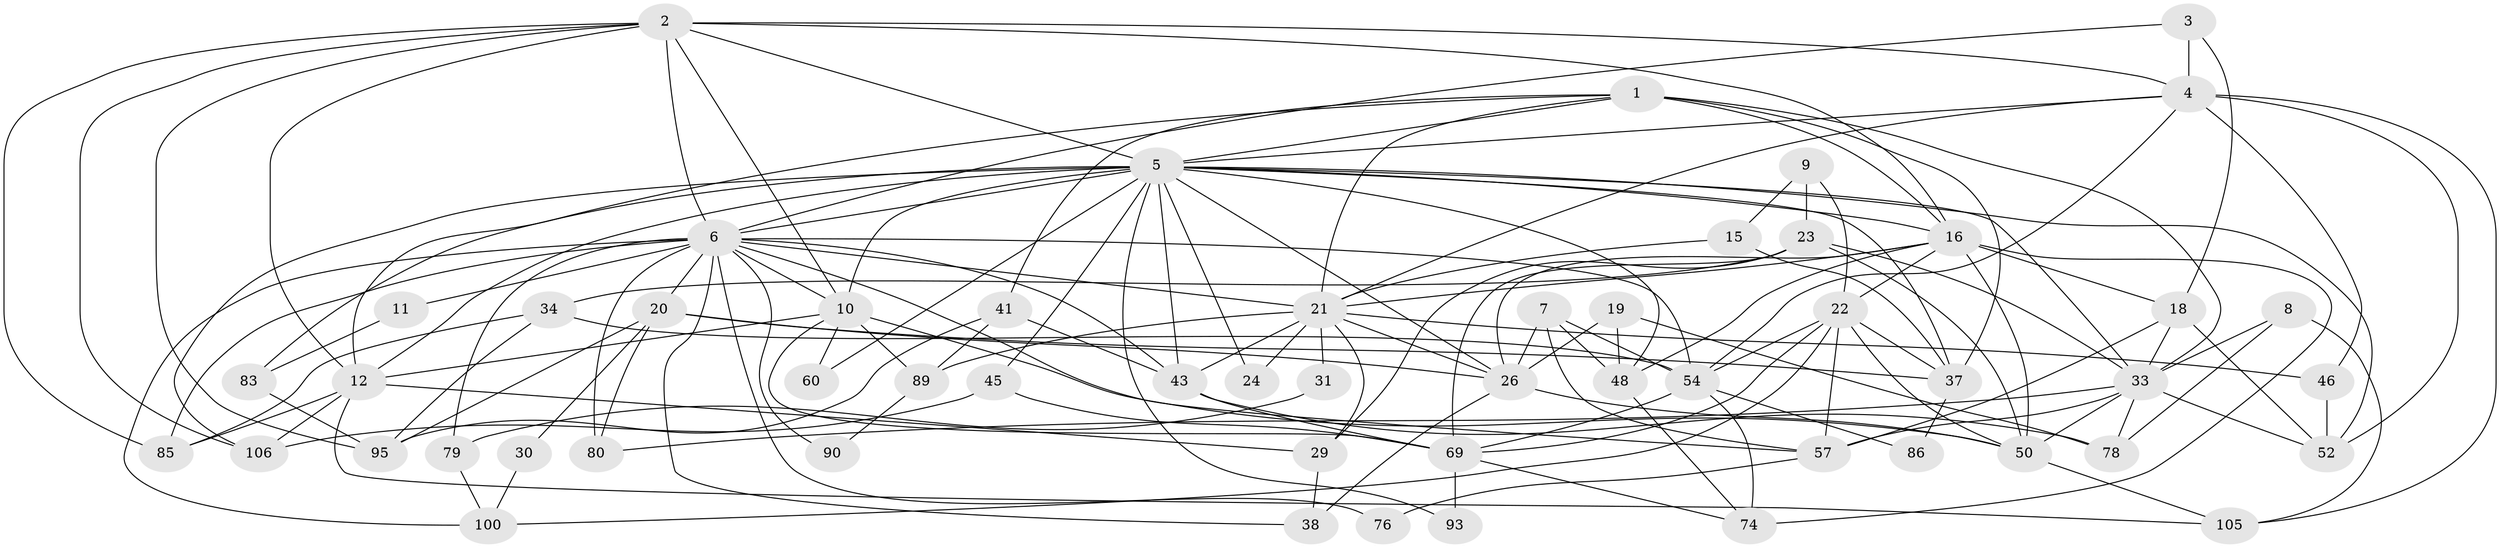 // original degree distribution, {5: 0.16363636363636364, 4: 0.2818181818181818, 2: 0.15454545454545454, 9: 0.01818181818181818, 7: 0.01818181818181818, 3: 0.2545454545454545, 6: 0.09090909090909091, 8: 0.01818181818181818}
// Generated by graph-tools (version 1.1) at 2025/14/03/09/25 04:14:50]
// undirected, 55 vertices, 146 edges
graph export_dot {
graph [start="1"]
  node [color=gray90,style=filled];
  1 [super="+92"];
  2 [super="+14+36"];
  3 [super="+13"];
  4 [super="+39"];
  5 [super="+35+87+61+94"];
  6 [super="+68+17"];
  7;
  8;
  9;
  10 [super="+63"];
  11;
  12 [super="+75"];
  15;
  16 [super="+58+53"];
  18 [super="+101"];
  19;
  20 [super="+28"];
  21 [super="+81+70+66"];
  22 [super="+49"];
  23 [super="+32+40"];
  24;
  26 [super="+44+42"];
  29;
  30;
  31;
  33 [super="+59+62"];
  34 [super="+72"];
  37 [super="+67+77"];
  38;
  41 [super="+55"];
  43 [super="+47"];
  45;
  46;
  48 [super="+98"];
  50 [super="+56"];
  52 [super="+97"];
  54 [super="+71+64"];
  57 [super="+84"];
  60;
  69 [super="+82"];
  74;
  76;
  78;
  79;
  80;
  83;
  85;
  86;
  89;
  90;
  93;
  95;
  100;
  105;
  106;
  1 -- 33;
  1 -- 37 [weight=2];
  1 -- 41;
  1 -- 5;
  1 -- 21;
  1 -- 12;
  1 -- 16;
  2 -- 95;
  2 -- 6;
  2 -- 16;
  2 -- 85;
  2 -- 106;
  2 -- 10;
  2 -- 4;
  2 -- 5 [weight=2];
  2 -- 12 [weight=2];
  3 -- 6;
  3 -- 18;
  3 -- 4;
  4 -- 105;
  4 -- 21;
  4 -- 5 [weight=2];
  4 -- 46;
  4 -- 52;
  4 -- 54;
  5 -- 26 [weight=2];
  5 -- 52;
  5 -- 6 [weight=2];
  5 -- 24;
  5 -- 45;
  5 -- 16;
  5 -- 83 [weight=2];
  5 -- 60;
  5 -- 106;
  5 -- 93;
  5 -- 48;
  5 -- 10;
  5 -- 33;
  5 -- 37;
  5 -- 43;
  5 -- 12;
  6 -- 11 [weight=2];
  6 -- 20 [weight=2];
  6 -- 38;
  6 -- 76;
  6 -- 100;
  6 -- 85;
  6 -- 79;
  6 -- 43;
  6 -- 10;
  6 -- 80;
  6 -- 21;
  6 -- 54 [weight=2];
  6 -- 57;
  6 -- 90;
  7 -- 54;
  7 -- 57;
  7 -- 48;
  7 -- 26 [weight=2];
  8 -- 105;
  8 -- 78;
  8 -- 33;
  9 -- 22;
  9 -- 15;
  9 -- 23;
  10 -- 69;
  10 -- 12 [weight=2];
  10 -- 89;
  10 -- 60;
  10 -- 50;
  11 -- 83;
  12 -- 85;
  12 -- 105;
  12 -- 106;
  12 -- 29;
  15 -- 21;
  15 -- 37;
  16 -- 18;
  16 -- 74;
  16 -- 48 [weight=2];
  16 -- 50 [weight=2];
  16 -- 22;
  16 -- 21;
  16 -- 26;
  18 -- 33;
  18 -- 57;
  18 -- 52;
  19 -- 48;
  19 -- 78;
  19 -- 26;
  20 -- 80;
  20 -- 26 [weight=2];
  20 -- 30;
  20 -- 95;
  20 -- 37;
  21 -- 24;
  21 -- 89;
  21 -- 31;
  21 -- 29;
  21 -- 46;
  21 -- 26;
  21 -- 43;
  22 -- 100;
  22 -- 54 [weight=2];
  22 -- 69;
  22 -- 57;
  22 -- 37;
  22 -- 50;
  23 -- 34;
  23 -- 69 [weight=2];
  23 -- 29;
  23 -- 33;
  23 -- 50;
  26 -- 50;
  26 -- 38;
  29 -- 38;
  30 -- 100;
  31 -- 79;
  33 -- 80;
  33 -- 78;
  33 -- 50;
  33 -- 57;
  33 -- 52;
  34 -- 85;
  34 -- 95;
  34 -- 54;
  37 -- 86;
  41 -- 89;
  41 -- 95;
  41 -- 43;
  43 -- 78;
  43 -- 69;
  45 -- 106;
  45 -- 69;
  46 -- 52;
  48 -- 74;
  50 -- 105;
  54 -- 86;
  54 -- 69;
  54 -- 74;
  57 -- 76;
  69 -- 93;
  69 -- 74;
  79 -- 100;
  83 -- 95;
  89 -- 90;
}

